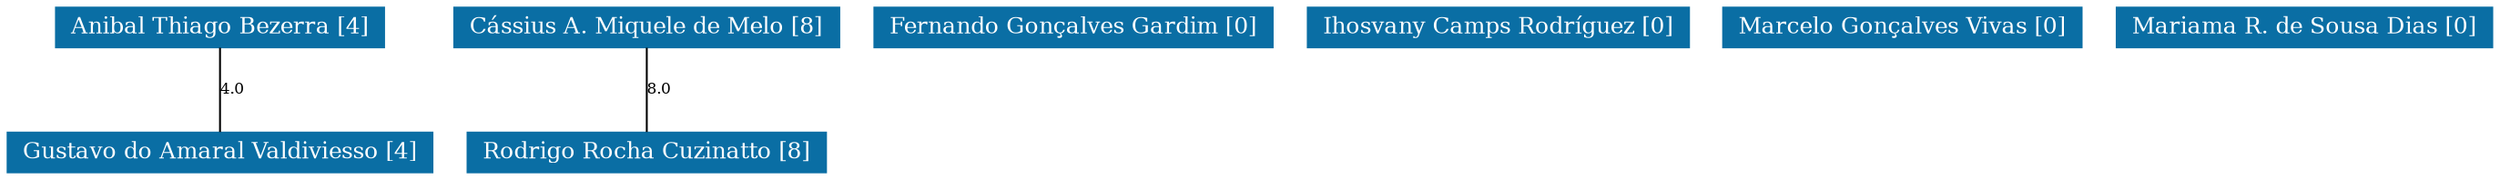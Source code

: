 strict graph grafo2 {
	graph [bb="0,0,1085,87",
		id=grafo2,
		overlap=False
	];
	node [fontsize=12,
		label="\N",
		shape=rectangle,
		style=filled
	];
	0	 [URL="membro-8478305453281130.html",
		color="#0A6EA4",
		fontcolor="#FFFFFF",
		height=0.29167,
		label="Anibal Thiago Bezerra [4]",
		pos="91.5,76.5",
		width=1.9861];
	3	 [URL="membro-4023778019418442.html",
		color="#0A6EA4",
		fontcolor="#FFFFFF",
		height=0.29167,
		label="Gustavo do Amaral Valdiviesso [4]",
		pos="91.5,10.5",
		width=2.5417];
	0 -- 3	 [fontsize=8,
		label=4.0,
		lp="96.5,43.5",
		pos="91.5,65.896 91.5,53.653 91.5,33.622 91.5,21.297"];
	1	 [URL="membro-4002033080997386.html",
		color="#0A6EA4",
		fontcolor="#FFFFFF",
		height=0.29167,
		label="Cássius A. Miquele de Melo [8]",
		pos="278.5,76.5",
		width=2.3194];
	6	 [URL="membro-8073303573679522.html",
		color="#0A6EA4",
		fontcolor="#FFFFFF",
		height=0.29167,
		label="Rodrigo Rocha Cuzinatto [8]",
		pos="278.5,10.5",
		width=2.1389];
	1 -- 6	 [fontsize=8,
		label=8.0,
		lp="283.5,43.5",
		pos="278.5,65.896 278.5,53.653 278.5,33.622 278.5,21.297"];
	2	 [URL="membro-2425549033248106.html",
		color="#0A6EA4",
		fontcolor="#FFFFFF",
		height=0.29167,
		label="Fernando Gonçalves Gardim [0]",
		pos="465.5,76.5",
		width=2.3611];
	4	 [URL="membro-3732563704810366.html",
		color="#0A6EA4",
		fontcolor="#FFFFFF",
		height=0.29167,
		label="Ihosvany Camps Rodríguez [0]",
		pos="650.5,76.5",
		width=2.2778];
	5	 [URL="membro-1312049227898761.html",
		color="#0A6EA4",
		fontcolor="#FFFFFF",
		height=0.29167,
		label="Marcelo Gonçalves Vivas [0]",
		pos="828.5,76.5",
		width=2.1528];
	7	 [URL="membro-9972552337847809.html",
		color="#0A6EA4",
		fontcolor="#FFFFFF",
		height=0.29167,
		label="Mariama R. de Sousa Dias [0]",
		pos="1004.5,76.5",
		width=2.2361];
}
